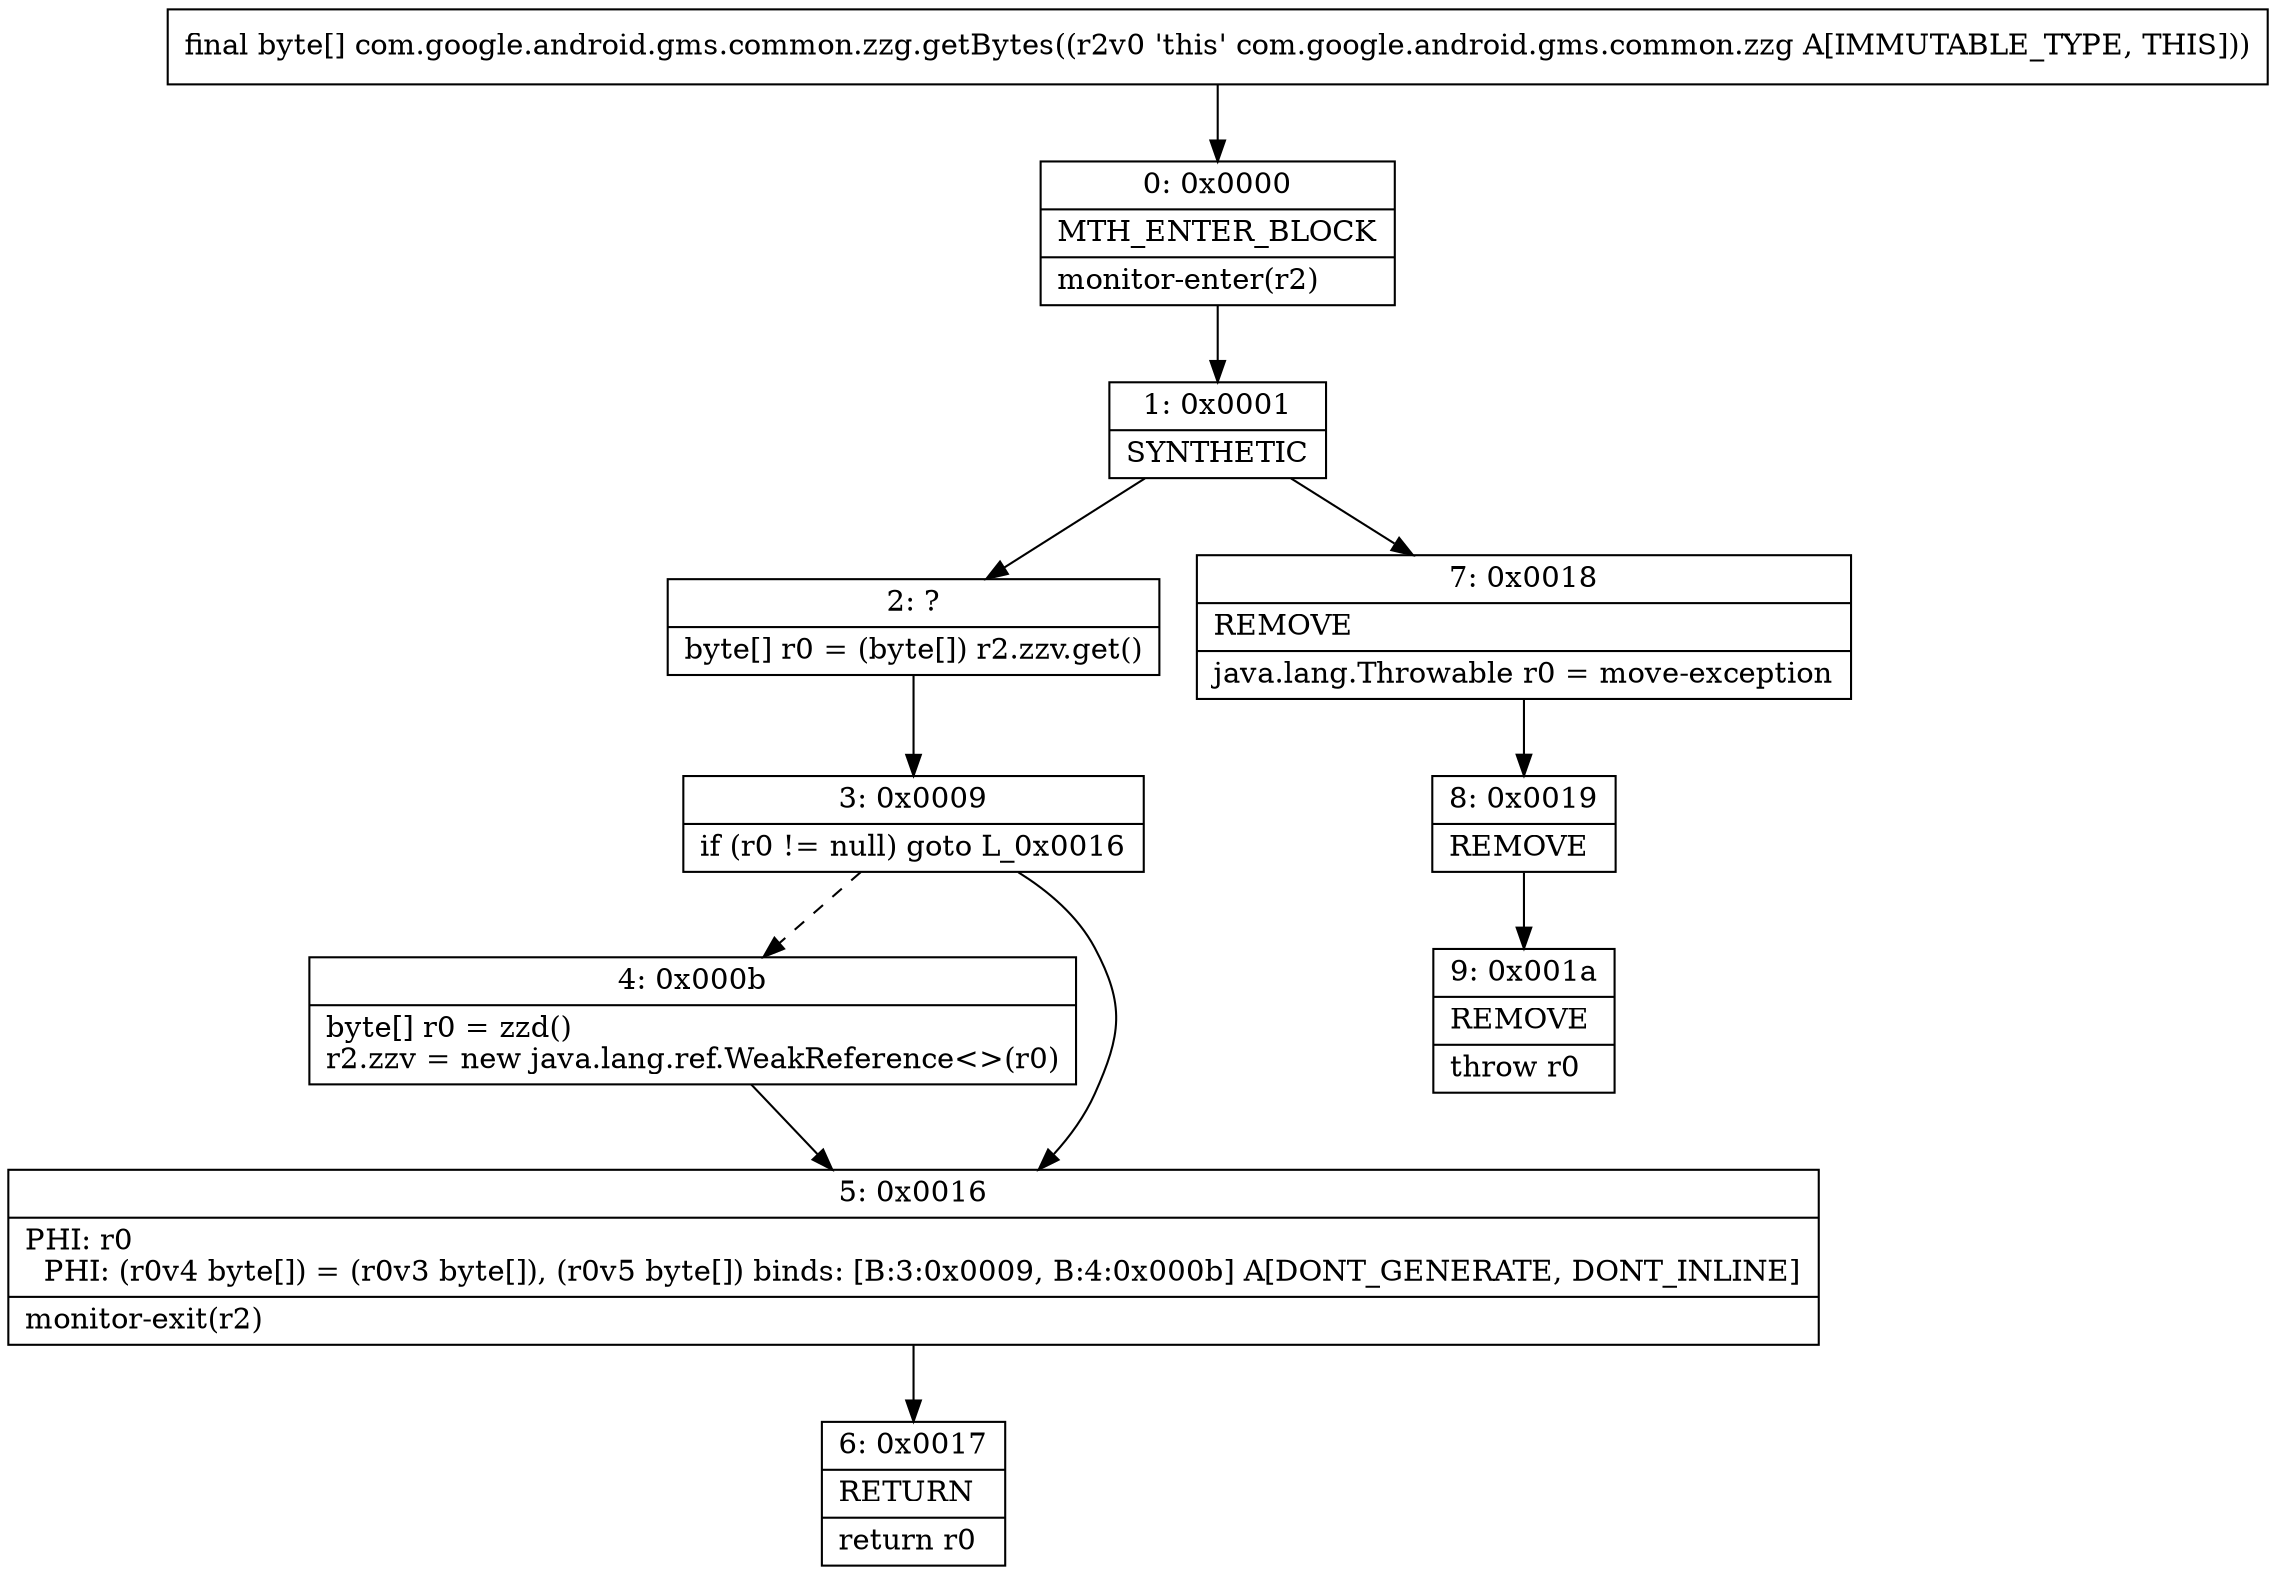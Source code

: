 digraph "CFG forcom.google.android.gms.common.zzg.getBytes()[B" {
Node_0 [shape=record,label="{0\:\ 0x0000|MTH_ENTER_BLOCK\l|monitor\-enter(r2)\l}"];
Node_1 [shape=record,label="{1\:\ 0x0001|SYNTHETIC\l}"];
Node_2 [shape=record,label="{2\:\ ?|byte[] r0 = (byte[]) r2.zzv.get()\l}"];
Node_3 [shape=record,label="{3\:\ 0x0009|if (r0 != null) goto L_0x0016\l}"];
Node_4 [shape=record,label="{4\:\ 0x000b|byte[] r0 = zzd()\lr2.zzv = new java.lang.ref.WeakReference\<\>(r0)\l}"];
Node_5 [shape=record,label="{5\:\ 0x0016|PHI: r0 \l  PHI: (r0v4 byte[]) = (r0v3 byte[]), (r0v5 byte[]) binds: [B:3:0x0009, B:4:0x000b] A[DONT_GENERATE, DONT_INLINE]\l|monitor\-exit(r2)\l}"];
Node_6 [shape=record,label="{6\:\ 0x0017|RETURN\l|return r0\l}"];
Node_7 [shape=record,label="{7\:\ 0x0018|REMOVE\l|java.lang.Throwable r0 = move\-exception\l}"];
Node_8 [shape=record,label="{8\:\ 0x0019|REMOVE\l}"];
Node_9 [shape=record,label="{9\:\ 0x001a|REMOVE\l|throw r0\l}"];
MethodNode[shape=record,label="{final byte[] com.google.android.gms.common.zzg.getBytes((r2v0 'this' com.google.android.gms.common.zzg A[IMMUTABLE_TYPE, THIS])) }"];
MethodNode -> Node_0;
Node_0 -> Node_1;
Node_1 -> Node_2;
Node_1 -> Node_7;
Node_2 -> Node_3;
Node_3 -> Node_4[style=dashed];
Node_3 -> Node_5;
Node_4 -> Node_5;
Node_5 -> Node_6;
Node_7 -> Node_8;
Node_8 -> Node_9;
}

